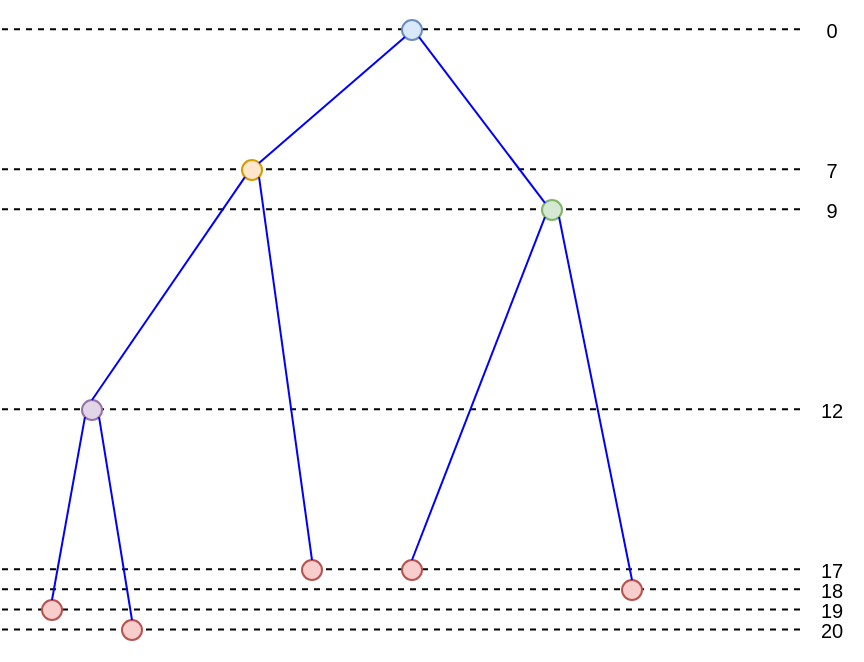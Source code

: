 <mxfile version="24.7.17">
  <diagram name="Página-1" id="o93FBsn6nECMD2D6n4Bw">
    <mxGraphModel dx="718" dy="438" grid="1" gridSize="10" guides="1" tooltips="1" connect="1" arrows="1" fold="1" page="1" pageScale="1" pageWidth="827" pageHeight="1169" math="0" shadow="0">
      <root>
        <mxCell id="0" />
        <mxCell id="1" parent="0" />
        <mxCell id="_rcM5Q3jTv8Pyv9toApQ-25" value="" style="endArrow=none;dashed=1;html=1;rounded=0;" edge="1" parent="1">
          <mxGeometry width="50" height="50" relative="1" as="geometry">
            <mxPoint x="120" y="424.8" as="sourcePoint" />
            <mxPoint x="520" y="424.8" as="targetPoint" />
          </mxGeometry>
        </mxCell>
        <mxCell id="_rcM5Q3jTv8Pyv9toApQ-24" value="" style="endArrow=none;dashed=1;html=1;rounded=0;" edge="1" parent="1">
          <mxGeometry width="50" height="50" relative="1" as="geometry">
            <mxPoint x="120" y="414.8" as="sourcePoint" />
            <mxPoint x="520" y="414.8" as="targetPoint" />
          </mxGeometry>
        </mxCell>
        <mxCell id="_rcM5Q3jTv8Pyv9toApQ-23" value="" style="endArrow=none;dashed=1;html=1;rounded=0;" edge="1" parent="1">
          <mxGeometry width="50" height="50" relative="1" as="geometry">
            <mxPoint x="120" y="404.66" as="sourcePoint" />
            <mxPoint x="520" y="404.66" as="targetPoint" />
          </mxGeometry>
        </mxCell>
        <mxCell id="_rcM5Q3jTv8Pyv9toApQ-22" value="" style="endArrow=none;dashed=1;html=1;rounded=0;" edge="1" parent="1">
          <mxGeometry width="50" height="50" relative="1" as="geometry">
            <mxPoint x="120" y="394.66" as="sourcePoint" />
            <mxPoint x="520" y="394.66" as="targetPoint" />
          </mxGeometry>
        </mxCell>
        <mxCell id="_rcM5Q3jTv8Pyv9toApQ-21" value="" style="endArrow=none;dashed=1;html=1;rounded=0;" edge="1" parent="1">
          <mxGeometry width="50" height="50" relative="1" as="geometry">
            <mxPoint x="120" y="314.66" as="sourcePoint" />
            <mxPoint x="520" y="314.66" as="targetPoint" />
          </mxGeometry>
        </mxCell>
        <mxCell id="_rcM5Q3jTv8Pyv9toApQ-20" value="" style="endArrow=none;dashed=1;html=1;rounded=0;" edge="1" parent="1">
          <mxGeometry width="50" height="50" relative="1" as="geometry">
            <mxPoint x="120" y="214.66" as="sourcePoint" />
            <mxPoint x="520" y="214.66" as="targetPoint" />
          </mxGeometry>
        </mxCell>
        <mxCell id="_rcM5Q3jTv8Pyv9toApQ-19" value="" style="endArrow=none;dashed=1;html=1;rounded=0;" edge="1" parent="1">
          <mxGeometry width="50" height="50" relative="1" as="geometry">
            <mxPoint x="120" y="194.66" as="sourcePoint" />
            <mxPoint x="520" y="194.66" as="targetPoint" />
          </mxGeometry>
        </mxCell>
        <mxCell id="_rcM5Q3jTv8Pyv9toApQ-18" value="" style="endArrow=none;dashed=1;html=1;rounded=0;" edge="1" parent="1">
          <mxGeometry width="50" height="50" relative="1" as="geometry">
            <mxPoint x="120" y="124.58" as="sourcePoint" />
            <mxPoint x="520" y="124.58" as="targetPoint" />
          </mxGeometry>
        </mxCell>
        <mxCell id="_rcM5Q3jTv8Pyv9toApQ-1" value="" style="ellipse;whiteSpace=wrap;html=1;aspect=fixed;fillColor=#dae8fc;strokeColor=#6c8ebf;" vertex="1" parent="1">
          <mxGeometry x="320" y="120" width="10" height="10" as="geometry" />
        </mxCell>
        <mxCell id="_rcM5Q3jTv8Pyv9toApQ-2" value="" style="ellipse;whiteSpace=wrap;html=1;aspect=fixed;fillColor=#ffe6cc;strokeColor=#d79b00;" vertex="1" parent="1">
          <mxGeometry x="240" y="190" width="10" height="10" as="geometry" />
        </mxCell>
        <mxCell id="_rcM5Q3jTv8Pyv9toApQ-3" value="" style="ellipse;whiteSpace=wrap;html=1;aspect=fixed;fillColor=#f8cecc;strokeColor=#b85450;" vertex="1" parent="1">
          <mxGeometry x="270" y="390" width="10" height="10" as="geometry" />
        </mxCell>
        <mxCell id="_rcM5Q3jTv8Pyv9toApQ-4" value="" style="ellipse;whiteSpace=wrap;html=1;aspect=fixed;fillColor=#d5e8d4;strokeColor=#82b366;" vertex="1" parent="1">
          <mxGeometry x="390" y="210" width="10" height="10" as="geometry" />
        </mxCell>
        <mxCell id="_rcM5Q3jTv8Pyv9toApQ-5" value="" style="ellipse;whiteSpace=wrap;html=1;aspect=fixed;fillColor=#e1d5e7;strokeColor=#9673a6;" vertex="1" parent="1">
          <mxGeometry x="160" y="310" width="10" height="10" as="geometry" />
        </mxCell>
        <mxCell id="_rcM5Q3jTv8Pyv9toApQ-6" value="" style="ellipse;whiteSpace=wrap;html=1;aspect=fixed;fillColor=#f8cecc;strokeColor=#b85450;" vertex="1" parent="1">
          <mxGeometry x="430" y="400" width="10" height="10" as="geometry" />
        </mxCell>
        <mxCell id="_rcM5Q3jTv8Pyv9toApQ-7" value="" style="ellipse;whiteSpace=wrap;html=1;aspect=fixed;fillColor=#f8cecc;strokeColor=#b85450;" vertex="1" parent="1">
          <mxGeometry x="320" y="390" width="10" height="10" as="geometry" />
        </mxCell>
        <mxCell id="_rcM5Q3jTv8Pyv9toApQ-8" value="" style="ellipse;whiteSpace=wrap;html=1;aspect=fixed;fillColor=#f8cecc;strokeColor=#b85450;" vertex="1" parent="1">
          <mxGeometry x="140" y="410" width="10" height="10" as="geometry" />
        </mxCell>
        <mxCell id="_rcM5Q3jTv8Pyv9toApQ-9" value="" style="ellipse;whiteSpace=wrap;html=1;aspect=fixed;fillColor=#f8cecc;strokeColor=#b85450;" vertex="1" parent="1">
          <mxGeometry x="180" y="420" width="10" height="10" as="geometry" />
        </mxCell>
        <mxCell id="_rcM5Q3jTv8Pyv9toApQ-10" value="" style="endArrow=none;html=1;rounded=0;entryX=0;entryY=1;entryDx=0;entryDy=0;exitX=1;exitY=0;exitDx=0;exitDy=0;fillColor=#dae8fc;strokeColor=#0000FF;" edge="1" parent="1" source="_rcM5Q3jTv8Pyv9toApQ-2" target="_rcM5Q3jTv8Pyv9toApQ-1">
          <mxGeometry width="50" height="50" relative="1" as="geometry">
            <mxPoint x="340" y="330" as="sourcePoint" />
            <mxPoint x="390" y="280" as="targetPoint" />
          </mxGeometry>
        </mxCell>
        <mxCell id="_rcM5Q3jTv8Pyv9toApQ-11" value="" style="endArrow=none;html=1;rounded=0;entryX=1;entryY=1;entryDx=0;entryDy=0;exitX=0;exitY=0;exitDx=0;exitDy=0;fillColor=#dae8fc;strokeColor=#0000FF;" edge="1" parent="1" source="_rcM5Q3jTv8Pyv9toApQ-4" target="_rcM5Q3jTv8Pyv9toApQ-1">
          <mxGeometry width="50" height="50" relative="1" as="geometry">
            <mxPoint x="259" y="201" as="sourcePoint" />
            <mxPoint x="331" y="139" as="targetPoint" />
          </mxGeometry>
        </mxCell>
        <mxCell id="_rcM5Q3jTv8Pyv9toApQ-12" value="" style="endArrow=none;html=1;rounded=0;entryX=0.5;entryY=0;entryDx=0;entryDy=0;exitX=0;exitY=1;exitDx=0;exitDy=0;fillColor=#dae8fc;strokeColor=#0000FF;" edge="1" parent="1" source="_rcM5Q3jTv8Pyv9toApQ-4" target="_rcM5Q3jTv8Pyv9toApQ-7">
          <mxGeometry width="50" height="50" relative="1" as="geometry">
            <mxPoint x="391" y="199" as="sourcePoint" />
            <mxPoint x="339" y="139" as="targetPoint" />
          </mxGeometry>
        </mxCell>
        <mxCell id="_rcM5Q3jTv8Pyv9toApQ-13" value="" style="endArrow=none;html=1;rounded=0;entryX=0.5;entryY=0;entryDx=0;entryDy=0;exitX=1;exitY=1;exitDx=0;exitDy=0;fillColor=#dae8fc;strokeColor=#0000FF;" edge="1" parent="1" source="_rcM5Q3jTv8Pyv9toApQ-4" target="_rcM5Q3jTv8Pyv9toApQ-6">
          <mxGeometry width="50" height="50" relative="1" as="geometry">
            <mxPoint x="401" y="209" as="sourcePoint" />
            <mxPoint x="335" y="400" as="targetPoint" />
          </mxGeometry>
        </mxCell>
        <mxCell id="_rcM5Q3jTv8Pyv9toApQ-14" value="" style="endArrow=none;html=1;rounded=0;entryX=0.5;entryY=0;entryDx=0;entryDy=0;exitX=1;exitY=1;exitDx=0;exitDy=0;fillColor=#dae8fc;strokeColor=#0000FF;" edge="1" parent="1" source="_rcM5Q3jTv8Pyv9toApQ-2" target="_rcM5Q3jTv8Pyv9toApQ-3">
          <mxGeometry width="50" height="50" relative="1" as="geometry">
            <mxPoint x="401" y="209" as="sourcePoint" />
            <mxPoint x="335" y="400" as="targetPoint" />
          </mxGeometry>
        </mxCell>
        <mxCell id="_rcM5Q3jTv8Pyv9toApQ-15" value="" style="endArrow=none;html=1;rounded=0;entryX=0.5;entryY=0;entryDx=0;entryDy=0;exitX=0;exitY=1;exitDx=0;exitDy=0;fillColor=#dae8fc;strokeColor=#0000FF;" edge="1" parent="1" source="_rcM5Q3jTv8Pyv9toApQ-2" target="_rcM5Q3jTv8Pyv9toApQ-5">
          <mxGeometry width="50" height="50" relative="1" as="geometry">
            <mxPoint x="401" y="209" as="sourcePoint" />
            <mxPoint x="335" y="400" as="targetPoint" />
          </mxGeometry>
        </mxCell>
        <mxCell id="_rcM5Q3jTv8Pyv9toApQ-16" value="" style="endArrow=none;html=1;rounded=0;entryX=0.5;entryY=0;entryDx=0;entryDy=0;exitX=0;exitY=1;exitDx=0;exitDy=0;fillColor=#dae8fc;strokeColor=#0000FF;" edge="1" parent="1" source="_rcM5Q3jTv8Pyv9toApQ-5" target="_rcM5Q3jTv8Pyv9toApQ-8">
          <mxGeometry width="50" height="50" relative="1" as="geometry">
            <mxPoint x="251" y="209" as="sourcePoint" />
            <mxPoint x="175" y="320" as="targetPoint" />
          </mxGeometry>
        </mxCell>
        <mxCell id="_rcM5Q3jTv8Pyv9toApQ-17" value="" style="endArrow=none;html=1;rounded=0;entryX=0.5;entryY=0;entryDx=0;entryDy=0;exitX=1;exitY=1;exitDx=0;exitDy=0;fillColor=#dae8fc;strokeColor=#0000FF;" edge="1" parent="1" source="_rcM5Q3jTv8Pyv9toApQ-5" target="_rcM5Q3jTv8Pyv9toApQ-9">
          <mxGeometry width="50" height="50" relative="1" as="geometry">
            <mxPoint x="171" y="329" as="sourcePoint" />
            <mxPoint x="155" y="440" as="targetPoint" />
          </mxGeometry>
        </mxCell>
        <mxCell id="_rcM5Q3jTv8Pyv9toApQ-26" value="0" style="text;html=1;align=center;verticalAlign=middle;whiteSpace=wrap;rounded=0;fontSize=10;" vertex="1" parent="1">
          <mxGeometry x="520" y="110" width="30" height="30" as="geometry" />
        </mxCell>
        <mxCell id="_rcM5Q3jTv8Pyv9toApQ-27" value="7" style="text;html=1;align=center;verticalAlign=middle;whiteSpace=wrap;rounded=0;fontSize=10;" vertex="1" parent="1">
          <mxGeometry x="520" y="180" width="30" height="30" as="geometry" />
        </mxCell>
        <mxCell id="_rcM5Q3jTv8Pyv9toApQ-28" value="9" style="text;html=1;align=center;verticalAlign=middle;whiteSpace=wrap;rounded=0;fontSize=10;" vertex="1" parent="1">
          <mxGeometry x="520" y="200" width="30" height="30" as="geometry" />
        </mxCell>
        <mxCell id="_rcM5Q3jTv8Pyv9toApQ-29" value="12" style="text;html=1;align=center;verticalAlign=middle;whiteSpace=wrap;rounded=0;fontSize=10;" vertex="1" parent="1">
          <mxGeometry x="520" y="300" width="30" height="30" as="geometry" />
        </mxCell>
        <mxCell id="_rcM5Q3jTv8Pyv9toApQ-30" value="17" style="text;html=1;align=center;verticalAlign=middle;whiteSpace=wrap;rounded=0;fontSize=10;" vertex="1" parent="1">
          <mxGeometry x="520" y="380" width="30" height="30" as="geometry" />
        </mxCell>
        <mxCell id="_rcM5Q3jTv8Pyv9toApQ-31" value="18" style="text;html=1;align=center;verticalAlign=middle;whiteSpace=wrap;rounded=0;fontSize=10;" vertex="1" parent="1">
          <mxGeometry x="520" y="390" width="30" height="30" as="geometry" />
        </mxCell>
        <mxCell id="_rcM5Q3jTv8Pyv9toApQ-32" value="19" style="text;html=1;align=center;verticalAlign=middle;whiteSpace=wrap;rounded=0;fontSize=10;" vertex="1" parent="1">
          <mxGeometry x="520" y="400" width="30" height="30" as="geometry" />
        </mxCell>
        <mxCell id="_rcM5Q3jTv8Pyv9toApQ-33" value="20" style="text;html=1;align=center;verticalAlign=middle;whiteSpace=wrap;rounded=0;fontSize=10;" vertex="1" parent="1">
          <mxGeometry x="520" y="410" width="30" height="30" as="geometry" />
        </mxCell>
      </root>
    </mxGraphModel>
  </diagram>
</mxfile>
